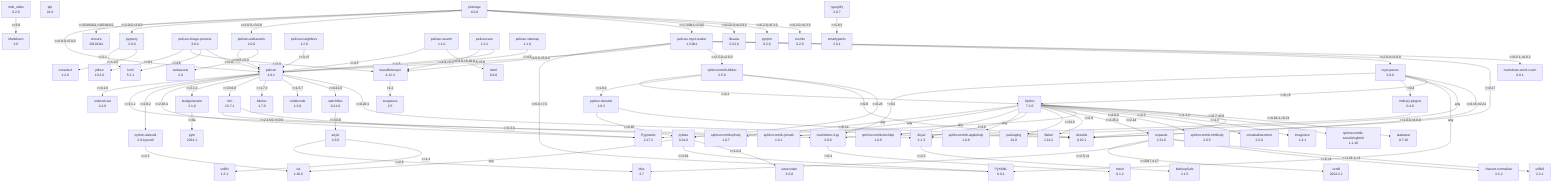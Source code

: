 flowchart TD
    classDef missing stroke-dasharray: 5
    alabaster["alabaster\n0.7.16"]
    anyio["anyio\n4.3.0"]
    babel["Babel\n2.14.0"]
    beautifulsoup4["beautifulsoup4\n4.12.3"]
    blinker["blinker\n1.7.0"]
    certifi["certifi\n2024.2.2"]
    charset-normalizer["charset-normalizer\n3.3.2"]
    closure["closure\n20191111"]
    cssmin["cssmin\n0.2.0"]
    cssselect["cssselect\n1.2.0"]
    docutils["docutils\n0.20.1"]
    feedgenerator["feedgenerator\n2.1.0"]
    idna["idna\n3.7"]
    imagesize["imagesize\n1.4.1"]
    jinja2["Jinja2\n3.1.3"]
    latexcodec["latexcodec\n3.0.0"]
    libsass["libsass\n0.22.0"]
    lxml["lxml\n5.2.1"]
    markdown-it-py["markdown-it-py\n3.0.0"]
    markdown-word-count["markdown-word-count\n0.0.1"]
    markdown["Markdown\n3.6"]
    markupsafe["MarkupSafe\n2.1.5"]
    mdit-py-plugins["mdit-py-plugins\n0.4.0"]
    mdurl["mdurl\n0.1.2"]
    mdx-video["mdx_video\n0.2.0"]
    myst-parser["myst-parser\n2.0.0"]
    ordered-set["ordered-set\n4.1.0"]
    packaging["packaging\n24.0"]
    pelican-image-process["pelican-image-process\n3.0.4"]
    pelican-myst-reader["pelican-myst-reader\n1.3.0b1"]
    pelican-neighbors["pelican-neighbors\n1.2.0"]
    pelican-search["pelican-search\n1.1.0"]
    pelican-seo["pelican-seo\n1.2.2"]
    pelican-sitemap["pelican-sitemap\n1.1.0"]
    pelican-webassets["pelican-webassets\n2.0.0"]
    pelican["pelican\n4.9.1"]
    pillow["pillow\n10.3.0"]
    pip["pip\n24.0"]
    plumage["plumage\n4.0.0"]
    pybtex-docutils["pybtex-docutils\n1.0.3"]
    pybtex["pybtex\n0.24.0"]
    pygments["Pygments\n2.17.2"]
    pynpm["pynpm\n0.2.0"]
    pyquery["pyquery\n2.0.0"]
    python-dateutil["python-dateutil\n2.9.0.post0"]
    pytz["pytz\n2024.1"]
    pyyaml["PyYAML\n6.0.1"]
    requests["requests\n2.31.0"]
    rich["rich\n13.7.1"]
    rtoml["rtoml\n0.9.0"]
    six["six\n1.16.0"]
    smartypants["smartypants\n2.0.1"]
    sniffio["sniffio\n1.3.1"]
    snowballstemmer["snowballstemmer\n2.2.0"]
    soupsieve["soupsieve\n2.5"]
    sphinx["Sphinx\n7.2.6"]
    sphinxcontrib-applehelp["sphinxcontrib-applehelp\n1.0.8"]
    sphinxcontrib-bibtex["sphinxcontrib-bibtex\n2.5.0"]
    sphinxcontrib-devhelp["sphinxcontrib-devhelp\n1.0.6"]
    sphinxcontrib-htmlhelp["sphinxcontrib-htmlhelp\n2.0.5"]
    sphinxcontrib-jsmath["sphinxcontrib-jsmath\n1.0.1"]
    sphinxcontrib-qthelp["sphinxcontrib-qthelp\n1.0.7"]
    sphinxcontrib-serializinghtml["sphinxcontrib-serializinghtml\n1.1.10"]
    typogrify["typogrify\n2.0.7"]
    unidecode["Unidecode\n1.3.8"]
    urllib3["urllib3\n2.2.1"]
    watchfiles["watchfiles\n0.21.0"]
    webassets["webassets\n2.0"]
    anyio -- ">=1.1" --> sniffio
    anyio -- ">=2.8" --> idna
    beautifulsoup4 -- ">1.2" --> soupsieve
    feedgenerator -- ">=0a" --> pytz
    jinja2 -- ">=2.0" --> markupsafe
    markdown-it-py -- "~=0.1" --> mdurl
    mdit-py-plugins -- ">=1.0.0,<4.0.0" --> markdown-it-py
    mdx-video -- ">=3.0" --> markdown
    myst-parser -- ">=0.16,<0.21" --> docutils
    myst-parser -- ">=6,<8" --> sphinx
    myst-parser -- "any" --> jinja2
    myst-parser -- "any" --> pyyaml
    myst-parser -- "~=0.4" --> mdit-py-plugins
    myst-parser -- "~=3.0" --> markdown-it-py
    pelican -- ">=0.20.1" --> docutils
    pelican -- ">=0.21.0" --> watchfiles
    pelican -- ">=1.3.7" --> unidecode
    pelican -- ">=1.7.0" --> blinker
    pelican -- ">=13.6.0" --> rich
    pelican -- ">=2.1.0" --> feedgenerator
    pelican -- ">=2.16.1" --> pygments
    pelican -- ">=2.8.2" --> python-dateutil
    pelican -- ">=3.1.2" --> jinja2
    pelican -- ">=4.1.0" --> ordered-set
    pelican-image-process -- ">=4.5" --> pelican
    pelican-image-process -- ">=4.6" --> lxml
    pelican-image-process -- ">=4.9" --> beautifulsoup4
    pelican-image-process -- ">=9.1" --> pillow
    pelican-myst-reader -- ">=0.0.1,<0.0.2" --> markdown-word-count
    pelican-myst-reader -- ">=0.17" --> docutils
    pelican-myst-reader -- ">=2.0.0,<3.0.0" --> myst-parser
    pelican-myst-reader -- ">=2.5.0,<2.6.0" --> sphinxcontrib-bibtex
    pelican-myst-reader -- ">=4.5,<5.0" --> pelican
    pelican-myst-reader -- ">=4.9.3,<5.0.0" --> beautifulsoup4
    pelican-myst-reader -- ">=6.0,<7.0" --> pyyaml
    pelican-neighbors -- ">=3,<5" --> pelican
    pelican-search -- ">=0.9.0,<0.10.0" --> rtoml
    pelican-search -- ">=4.5" --> pelican
    pelican-seo -- ">=4.5" --> pelican
    pelican-seo -- ">=4.9,<5.0" --> beautifulsoup4
    pelican-sitemap -- ">=4.5" --> pelican
    pelican-webassets -- ">=2.0,<3.0" --> webassets
    pelican-webassets -- ">=4.5,<5.0" --> pelican
    plumage -- ">=0.2.0,<0.3.0" --> cssmin
    plumage -- ">=0.2.0,<0.3.0" --> pynpm
    plumage -- ">=0.22.0,<0.23.0" --> libsass
    plumage -- ">=1.3.0b1,<2.0.0" --> pelican-myst-reader
    plumage -- ">=2.0.0,<3.0.0" --> pelican-webassets
    plumage -- ">=2.0.0,<3.0.0" --> pyquery
    plumage -- ">=20191111,<20191112" --> closure
    plumage -- ">=4.8.0,<5.0.0" --> pelican
    pybtex -- ">=1.0.4" --> latexcodec
    pybtex -- ">=3.01" --> pyyaml
    pybtex -- "any" --> six
    pybtex-docutils -- ">=0.14" --> docutils
    pybtex-docutils -- ">=0.16" --> pybtex
    pyquery -- ">=1.2.0" --> cssselect
    pyquery -- ">=2.1" --> lxml
    python-dateutil -- ">=1.5" --> six
    requests -- ">=1.21.1,<3" --> urllib3
    requests -- ">=2,<4" --> charset-normalizer
    requests -- ">=2.5,<4" --> idna
    requests -- ">=2017.4.17" --> certifi
    rich -- ">=2.13.0,<3.0.0" --> pygments
    rich -- ">=2.2.0" --> markdown-it-py
    sphinx -- ">=0.18.1,<0.21" --> docutils
    sphinx -- ">=0.7,<0.8" --> alabaster
    sphinx -- ">=1.1.9" --> sphinxcontrib-serializinghtml
    sphinx -- ">=1.3" --> imagesize
    sphinx -- ">=2.0" --> snowballstemmer
    sphinx -- ">=2.0.0" --> sphinxcontrib-htmlhelp
    sphinx -- ">=2.14" --> pygments
    sphinx -- ">=2.25.0" --> requests
    sphinx -- ">=2.9" --> babel
    sphinx -- ">=21.0" --> packaging
    sphinx -- ">=3.0" --> jinja2
    sphinx -- "any" --> sphinxcontrib-applehelp
    sphinx -- "any" --> sphinxcontrib-devhelp
    sphinx -- "any" --> sphinxcontrib-jsmath
    sphinx -- "any" --> sphinxcontrib-qthelp
    sphinxcontrib-bibtex -- ">=0.24" --> pybtex
    sphinxcontrib-bibtex -- ">=0.8" --> docutils
    sphinxcontrib-bibtex -- ">=1.0.0" --> pybtex-docutils
    sphinxcontrib-bibtex -- ">=2.1" --> sphinx
    typogrify -- ">=1.8.3" --> smartypants
    watchfiles -- ">=3.0.0" --> anyio